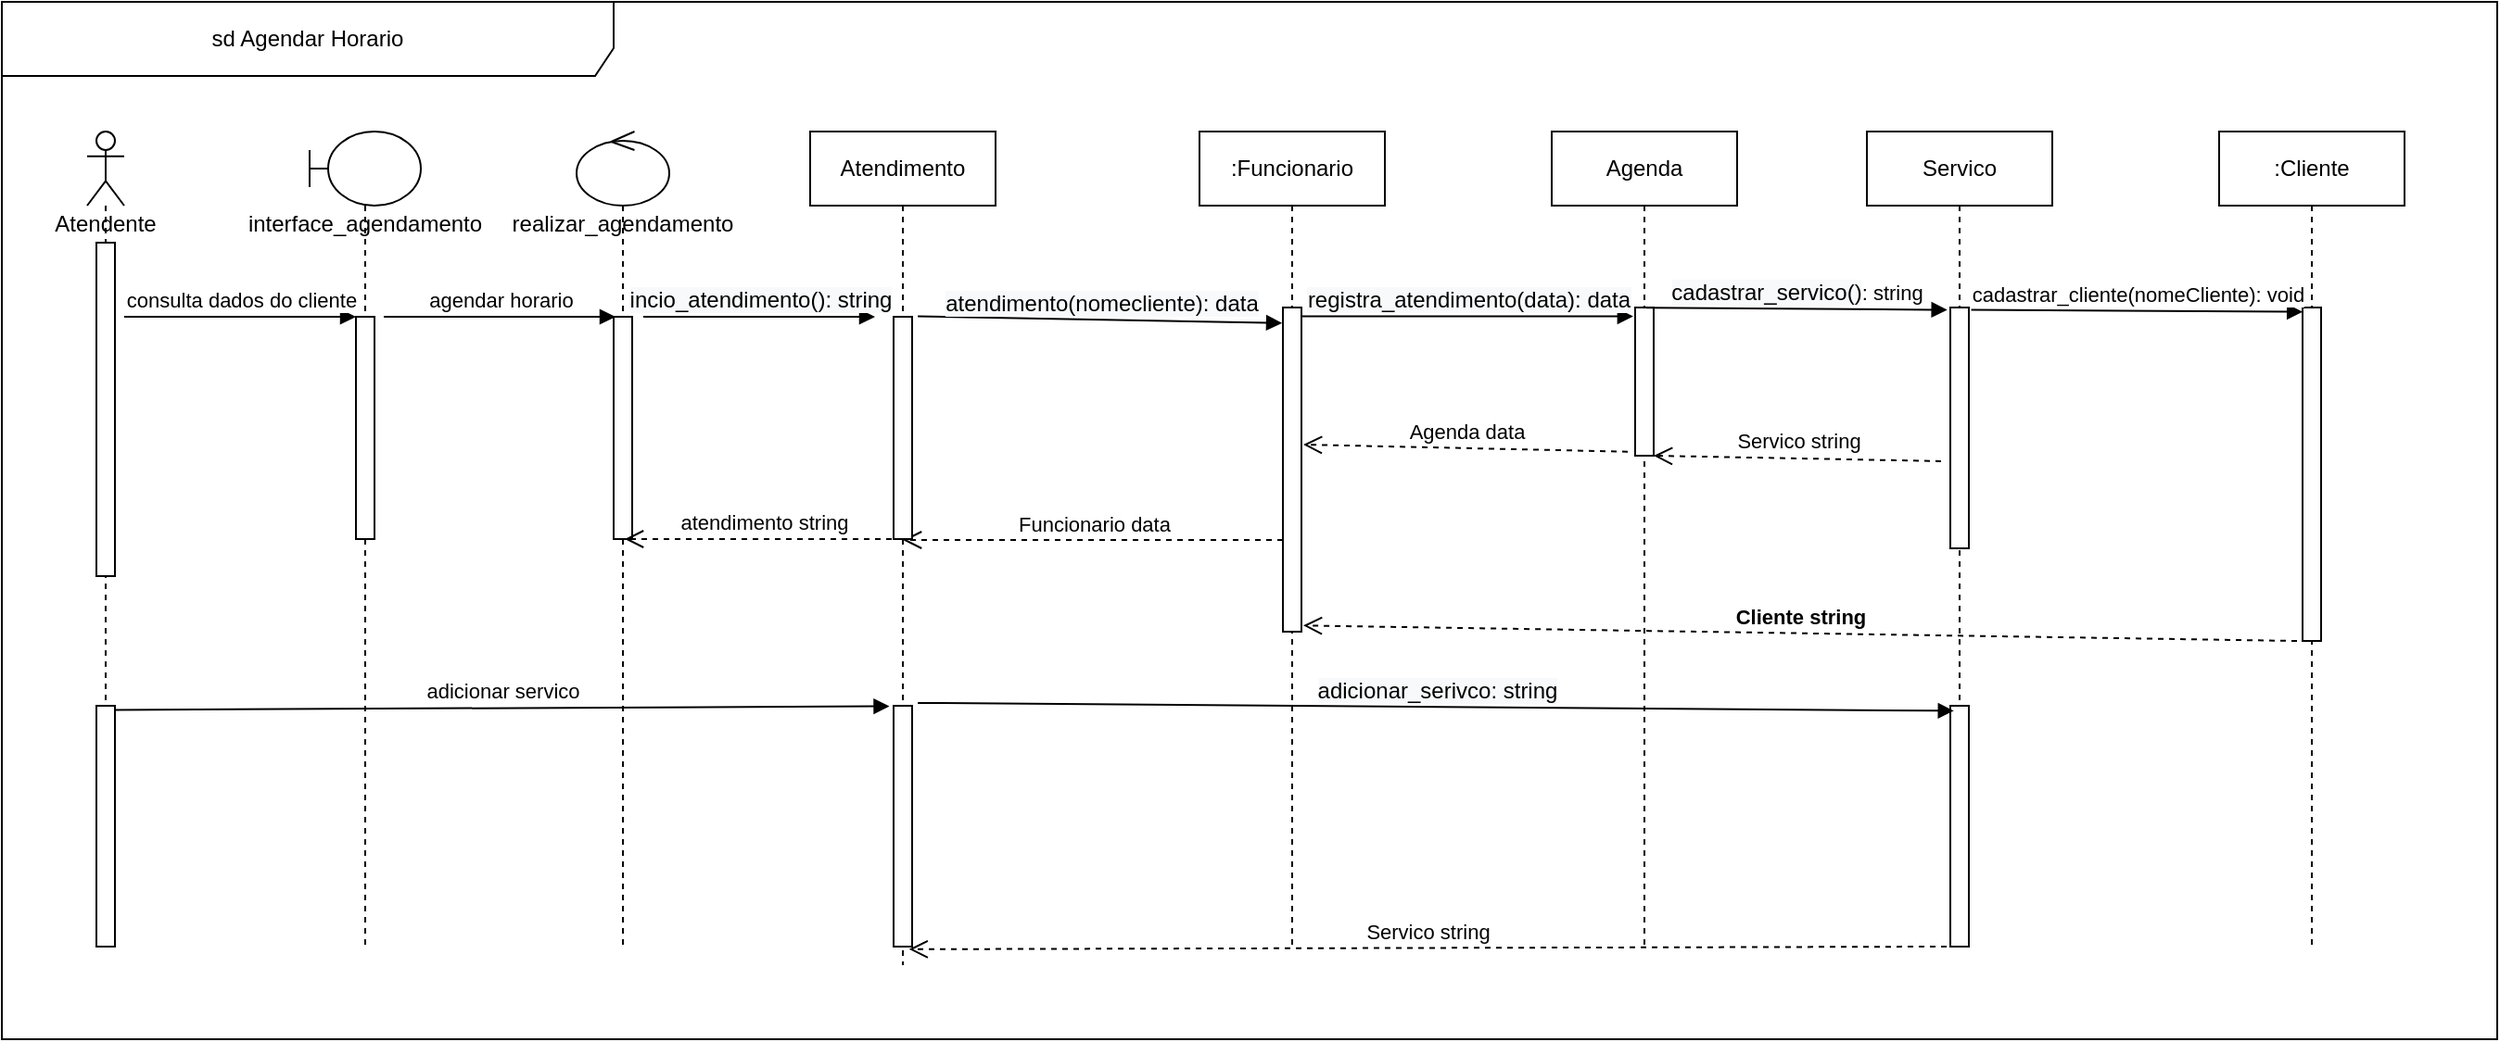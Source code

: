 <mxfile version="14.6.11" type="device"><diagram id="sYILmoYknMZlVqKk6lHa" name="Page-1"><mxGraphModel dx="1342" dy="614" grid="1" gridSize="10" guides="1" tooltips="1" connect="1" arrows="1" fold="1" page="1" pageScale="1" pageWidth="827" pageHeight="1169" math="0" shadow="0"><root><mxCell id="0"/><mxCell id="1" parent="0"/><mxCell id="KtXPnJZJ_gHyf2PemiY1-1" value="sd Agendar Horario" style="shape=umlFrame;whiteSpace=wrap;html=1;width=330;height=40;" parent="1" vertex="1"><mxGeometry x="54" y="60" width="1346" height="560" as="geometry"/></mxCell><mxCell id="KtXPnJZJ_gHyf2PemiY1-2" value=":Funcionario" style="shape=umlLifeline;perimeter=lifelinePerimeter;whiteSpace=wrap;html=1;container=1;collapsible=0;recursiveResize=0;outlineConnect=0;" parent="1" vertex="1"><mxGeometry x="700" y="130" width="100" height="440" as="geometry"/></mxCell><mxCell id="KtXPnJZJ_gHyf2PemiY1-3" value="" style="html=1;points=[];perimeter=orthogonalPerimeter;" parent="KtXPnJZJ_gHyf2PemiY1-2" vertex="1"><mxGeometry x="45" y="95" width="10" height="175" as="geometry"/></mxCell><mxCell id="KtXPnJZJ_gHyf2PemiY1-4" value="Funcionario data" style="html=1;verticalAlign=bottom;endArrow=open;dashed=1;endSize=8;" parent="KtXPnJZJ_gHyf2PemiY1-2" edge="1" target="R1qB3UWMPyIPSlI1BhNb-3"><mxGeometry relative="1" as="geometry"><mxPoint x="45" y="220.5" as="sourcePoint"/><mxPoint x="-95" y="220" as="targetPoint"/></mxGeometry></mxCell><mxCell id="KtXPnJZJ_gHyf2PemiY1-5" value="Agenda" style="shape=umlLifeline;perimeter=lifelinePerimeter;whiteSpace=wrap;html=1;container=1;collapsible=0;recursiveResize=0;outlineConnect=0;" parent="1" vertex="1"><mxGeometry x="890" y="130" width="100" height="440" as="geometry"/></mxCell><mxCell id="KtXPnJZJ_gHyf2PemiY1-6" value="" style="html=1;points=[];perimeter=orthogonalPerimeter;" parent="KtXPnJZJ_gHyf2PemiY1-5" vertex="1"><mxGeometry x="45" y="95" width="10" height="80" as="geometry"/></mxCell><mxCell id="KtXPnJZJ_gHyf2PemiY1-7" value=":Cliente" style="shape=umlLifeline;perimeter=lifelinePerimeter;whiteSpace=wrap;html=1;container=1;collapsible=0;recursiveResize=0;outlineConnect=0;" parent="1" vertex="1"><mxGeometry x="1250" y="130" width="100" height="440" as="geometry"/></mxCell><mxCell id="KtXPnJZJ_gHyf2PemiY1-8" value="" style="html=1;points=[];perimeter=orthogonalPerimeter;" parent="KtXPnJZJ_gHyf2PemiY1-7" vertex="1"><mxGeometry x="45" y="95" width="10" height="180" as="geometry"/></mxCell><mxCell id="KtXPnJZJ_gHyf2PemiY1-9" value="interface_agendamento" style="shape=umlLifeline;participant=umlBoundary;perimeter=lifelinePerimeter;whiteSpace=wrap;html=1;container=1;collapsible=0;recursiveResize=0;verticalAlign=top;spacingTop=36;outlineConnect=0;" parent="1" vertex="1"><mxGeometry x="220" y="130" width="60" height="440" as="geometry"/></mxCell><mxCell id="KtXPnJZJ_gHyf2PemiY1-10" value="" style="html=1;points=[];perimeter=orthogonalPerimeter;" parent="KtXPnJZJ_gHyf2PemiY1-9" vertex="1"><mxGeometry x="25" y="100" width="10" height="120" as="geometry"/></mxCell><mxCell id="KtXPnJZJ_gHyf2PemiY1-11" value="realizar_agendamento" style="shape=umlLifeline;participant=umlControl;perimeter=lifelinePerimeter;whiteSpace=wrap;html=1;container=1;collapsible=0;recursiveResize=0;verticalAlign=top;spacingTop=36;outlineConnect=0;" parent="1" vertex="1"><mxGeometry x="364" y="130" width="50" height="440" as="geometry"/></mxCell><mxCell id="KtXPnJZJ_gHyf2PemiY1-12" value="" style="html=1;points=[];perimeter=orthogonalPerimeter;" parent="KtXPnJZJ_gHyf2PemiY1-11" vertex="1"><mxGeometry x="20" y="100" width="10" height="120" as="geometry"/></mxCell><mxCell id="KtXPnJZJ_gHyf2PemiY1-13" value="Atendente" style="shape=umlLifeline;participant=umlActor;perimeter=lifelinePerimeter;whiteSpace=wrap;html=1;container=1;collapsible=0;recursiveResize=0;verticalAlign=top;spacingTop=36;outlineConnect=0;size=40;" parent="1" vertex="1"><mxGeometry x="100" y="130" width="20" height="440" as="geometry"/></mxCell><mxCell id="KtXPnJZJ_gHyf2PemiY1-14" value="" style="html=1;points=[];perimeter=orthogonalPerimeter;" parent="KtXPnJZJ_gHyf2PemiY1-13" vertex="1"><mxGeometry x="5" y="60" width="10" height="180" as="geometry"/></mxCell><mxCell id="KtXPnJZJ_gHyf2PemiY1-15" value="consulta dados do cliente" style="html=1;verticalAlign=bottom;endArrow=block;" parent="1" target="KtXPnJZJ_gHyf2PemiY1-10" edge="1"><mxGeometry width="80" relative="1" as="geometry"><mxPoint x="120" y="230" as="sourcePoint"/><mxPoint x="200" y="230" as="targetPoint"/></mxGeometry></mxCell><mxCell id="KtXPnJZJ_gHyf2PemiY1-16" value="agendar horario" style="html=1;verticalAlign=bottom;endArrow=block;" parent="1" edge="1"><mxGeometry width="80" relative="1" as="geometry"><mxPoint x="260" y="230" as="sourcePoint"/><mxPoint x="385" y="230" as="targetPoint"/></mxGeometry></mxCell><mxCell id="KtXPnJZJ_gHyf2PemiY1-17" value="&lt;span style=&quot;font-size: 12px ; text-align: left ; background-color: rgb(248 , 249 , 250)&quot;&gt;incio_atendimento()&lt;/span&gt;&lt;span style=&quot;font-size: 12px ; text-align: left ; background-color: rgb(248 , 249 , 250)&quot;&gt;: string&lt;/span&gt;" style="html=1;verticalAlign=bottom;endArrow=block;" parent="1" edge="1"><mxGeometry width="80" relative="1" as="geometry"><mxPoint x="400" y="230" as="sourcePoint"/><mxPoint x="525" y="230" as="targetPoint"/></mxGeometry></mxCell><mxCell id="KtXPnJZJ_gHyf2PemiY1-18" value="&lt;span style=&quot;font-size: 12px ; text-align: left ; background-color: rgb(248 , 249 , 250)&quot;&gt;atendimento(&lt;/span&gt;&lt;span style=&quot;font-size: 12px ; text-align: left ; background-color: rgb(248 , 249 , 250)&quot;&gt;nomecliente&lt;/span&gt;&lt;span style=&quot;font-size: 12px ; text-align: left ; background-color: rgb(248 , 249 , 250)&quot;&gt;): data&lt;/span&gt;" style="html=1;verticalAlign=bottom;endArrow=block;exitX=1.306;exitY=-0.002;exitDx=0;exitDy=0;exitPerimeter=0;entryX=-0.047;entryY=0.048;entryDx=0;entryDy=0;entryPerimeter=0;" parent="1" edge="1" target="KtXPnJZJ_gHyf2PemiY1-3" source="R1qB3UWMPyIPSlI1BhNb-4"><mxGeometry width="80" relative="1" as="geometry"><mxPoint x="578" y="230" as="sourcePoint"/><mxPoint x="708" y="230" as="targetPoint"/></mxGeometry></mxCell><mxCell id="KtXPnJZJ_gHyf2PemiY1-19" value="cadastrar_cliente(nomeCliente): void" style="html=1;verticalAlign=bottom;endArrow=block;exitX=1.129;exitY=0.01;exitDx=0;exitDy=0;exitPerimeter=0;entryX=0.012;entryY=0.013;entryDx=0;entryDy=0;entryPerimeter=0;" parent="1" edge="1" target="KtXPnJZJ_gHyf2PemiY1-8" source="R1qB3UWMPyIPSlI1BhNb-8"><mxGeometry width="80" relative="1" as="geometry"><mxPoint x="1140" y="230" as="sourcePoint"/><mxPoint x="1270" y="230" as="targetPoint"/></mxGeometry></mxCell><mxCell id="KtXPnJZJ_gHyf2PemiY1-20" value="Cliente string" style="html=1;verticalAlign=bottom;endArrow=open;dashed=1;endSize=8;entryX=1.1;entryY=0.981;entryDx=0;entryDy=0;entryPerimeter=0;exitX=-0.3;exitY=1;exitDx=0;exitDy=0;exitPerimeter=0;fontStyle=1" parent="1" source="KtXPnJZJ_gHyf2PemiY1-8" target="KtXPnJZJ_gHyf2PemiY1-3" edge="1"><mxGeometry relative="1" as="geometry"><mxPoint x="930" y="320" as="sourcePoint"/><mxPoint x="850" y="320" as="targetPoint"/></mxGeometry></mxCell><mxCell id="KtXPnJZJ_gHyf2PemiY1-21" value="Agenda data" style="html=1;verticalAlign=bottom;endArrow=open;dashed=1;endSize=8;exitX=-0.4;exitY=0.973;exitDx=0;exitDy=0;exitPerimeter=0;" parent="1" source="KtXPnJZJ_gHyf2PemiY1-6" edge="1"><mxGeometry relative="1" as="geometry"><mxPoint x="940" y="330" as="sourcePoint"/><mxPoint x="756" y="299" as="targetPoint"/></mxGeometry></mxCell><mxCell id="KtXPnJZJ_gHyf2PemiY1-22" value="atendimento string" style="html=1;verticalAlign=bottom;endArrow=open;dashed=1;endSize=8;exitX=0.5;exitY=1;exitDx=0;exitDy=0;exitPerimeter=0;" parent="1" edge="1" source="R1qB3UWMPyIPSlI1BhNb-4"><mxGeometry relative="1" as="geometry"><mxPoint x="380" y="350.5" as="sourcePoint"/><mxPoint x="390" y="350" as="targetPoint"/></mxGeometry></mxCell><mxCell id="xvRUAfqOayIM7zzjGgOc-2" value="adicionar servico" style="html=1;verticalAlign=bottom;endArrow=block;entryX=-0.224;entryY=0.002;entryDx=0;entryDy=0;entryPerimeter=0;exitX=1.012;exitY=0.017;exitDx=0;exitDy=0;exitPerimeter=0;" parent="1" target="xvRUAfqOayIM7zzjGgOc-1" edge="1" source="ES0Nfo4XnWL0-ivm4MPE-1"><mxGeometry width="80" relative="1" as="geometry"><mxPoint x="120" y="470" as="sourcePoint"/><mxPoint x="235" y="470" as="targetPoint"/></mxGeometry></mxCell><mxCell id="R1qB3UWMPyIPSlI1BhNb-3" value="Atendimento" style="shape=umlLifeline;perimeter=lifelinePerimeter;whiteSpace=wrap;html=1;container=1;collapsible=0;recursiveResize=0;outlineConnect=0;" parent="1" vertex="1"><mxGeometry x="490" y="130" width="100" height="450" as="geometry"/></mxCell><mxCell id="R1qB3UWMPyIPSlI1BhNb-4" value="" style="html=1;points=[];perimeter=orthogonalPerimeter;" parent="R1qB3UWMPyIPSlI1BhNb-3" vertex="1"><mxGeometry x="45" y="100" width="10" height="120" as="geometry"/></mxCell><mxCell id="xvRUAfqOayIM7zzjGgOc-1" value="" style="html=1;points=[];perimeter=orthogonalPerimeter;" parent="R1qB3UWMPyIPSlI1BhNb-3" vertex="1"><mxGeometry x="45" y="310" width="10" height="130" as="geometry"/></mxCell><mxCell id="R1qB3UWMPyIPSlI1BhNb-7" value="Servico" style="shape=umlLifeline;perimeter=lifelinePerimeter;whiteSpace=wrap;html=1;container=1;collapsible=0;recursiveResize=0;outlineConnect=0;" parent="1" vertex="1"><mxGeometry x="1060" y="130" width="100" height="440" as="geometry"/></mxCell><mxCell id="R1qB3UWMPyIPSlI1BhNb-8" value="" style="html=1;points=[];perimeter=orthogonalPerimeter;" parent="R1qB3UWMPyIPSlI1BhNb-7" vertex="1"><mxGeometry x="45" y="95" width="10" height="130" as="geometry"/></mxCell><mxCell id="R1qB3UWMPyIPSlI1BhNb-14" value="" style="html=1;points=[];perimeter=orthogonalPerimeter;" parent="R1qB3UWMPyIPSlI1BhNb-7" vertex="1"><mxGeometry x="45" y="310" width="10" height="130" as="geometry"/></mxCell><mxCell id="R1qB3UWMPyIPSlI1BhNb-10" value="&lt;span style=&quot;font-size: 12px ; text-align: left ; background-color: rgb(248 , 249 , 250)&quot;&gt;cadastrar_servico()&lt;/span&gt;: string" style="html=1;verticalAlign=bottom;endArrow=block;entryX=-0.165;entryY=0.01;entryDx=0;entryDy=0;entryPerimeter=0;exitX=0.6;exitY=0.001;exitDx=0;exitDy=0;exitPerimeter=0;" parent="1" edge="1" target="R1qB3UWMPyIPSlI1BhNb-8" source="KtXPnJZJ_gHyf2PemiY1-6"><mxGeometry width="80" relative="1" as="geometry"><mxPoint x="960" y="230" as="sourcePoint"/><mxPoint x="1090" y="230" as="targetPoint"/></mxGeometry></mxCell><mxCell id="R1qB3UWMPyIPSlI1BhNb-13" value="&lt;span style=&quot;font-size: 12px ; text-align: left ; background-color: rgb(248 , 249 , 250)&quot;&gt;registra_atendimento(data)&lt;/span&gt;&lt;span style=&quot;font-size: 12px ; text-align: left ; background-color: rgb(248 , 249 , 250)&quot;&gt;: data&lt;/span&gt;" style="html=1;verticalAlign=bottom;endArrow=block;entryX=-0.106;entryY=0.06;entryDx=0;entryDy=0;entryPerimeter=0;" parent="1" edge="1" target="KtXPnJZJ_gHyf2PemiY1-6" source="KtXPnJZJ_gHyf2PemiY1-3"><mxGeometry width="80" relative="1" as="geometry"><mxPoint x="780" y="230" as="sourcePoint"/><mxPoint x="910" y="230" as="targetPoint"/></mxGeometry></mxCell><mxCell id="R1qB3UWMPyIPSlI1BhNb-17" value="&lt;span style=&quot;font-size: 12px ; text-align: left ; background-color: rgb(248 , 249 , 250)&quot;&gt;adicionar_serivco&lt;/span&gt;&lt;span style=&quot;font-size: 12px ; text-align: left ; background-color: rgb(248 , 249 , 250)&quot;&gt;: string&lt;/span&gt;" style="html=1;verticalAlign=bottom;endArrow=block;exitX=1.306;exitY=-0.012;exitDx=0;exitDy=0;exitPerimeter=0;entryX=0.188;entryY=0.021;entryDx=0;entryDy=0;entryPerimeter=0;" parent="1" source="xvRUAfqOayIM7zzjGgOc-1" target="R1qB3UWMPyIPSlI1BhNb-14" edge="1"><mxGeometry width="80" relative="1" as="geometry"><mxPoint x="600" y="470" as="sourcePoint"/><mxPoint x="730" y="470" as="targetPoint"/></mxGeometry></mxCell><mxCell id="R1qB3UWMPyIPSlI1BhNb-18" value="Servico string" style="html=1;verticalAlign=bottom;endArrow=open;dashed=1;endSize=8;entryX=0.835;entryY=1.011;entryDx=0;entryDy=0;entryPerimeter=0;exitX=-0.2;exitY=1;exitDx=0;exitDy=0;exitPerimeter=0;" parent="1" source="R1qB3UWMPyIPSlI1BhNb-14" target="xvRUAfqOayIM7zzjGgOc-1" edge="1"><mxGeometry relative="1" as="geometry"><mxPoint x="843" y="550" as="sourcePoint"/><mxPoint x="660" y="548.97" as="targetPoint"/></mxGeometry></mxCell><mxCell id="ES0Nfo4XnWL0-ivm4MPE-1" value="" style="html=1;points=[];perimeter=orthogonalPerimeter;" vertex="1" parent="1"><mxGeometry x="105" y="440" width="10" height="130" as="geometry"/></mxCell><mxCell id="ES0Nfo4XnWL0-ivm4MPE-2" value="Servico string" style="html=1;verticalAlign=bottom;endArrow=open;dashed=1;endSize=8;exitX=-0.5;exitY=0.638;exitDx=0;exitDy=0;exitPerimeter=0;" edge="1" parent="1" source="R1qB3UWMPyIPSlI1BhNb-8" target="KtXPnJZJ_gHyf2PemiY1-6"><mxGeometry relative="1" as="geometry"><mxPoint x="941" y="312.84" as="sourcePoint"/><mxPoint x="766" y="309" as="targetPoint"/></mxGeometry></mxCell></root></mxGraphModel></diagram></mxfile>